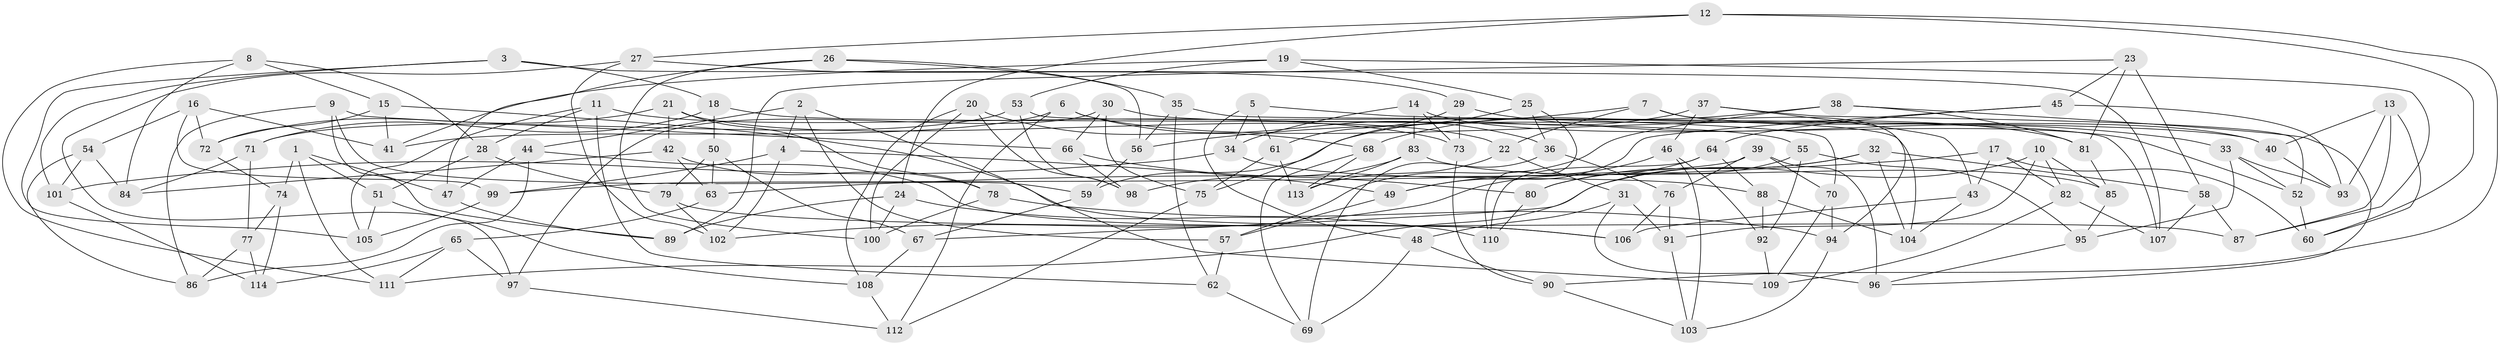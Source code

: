 // coarse degree distribution, {6: 0.6, 4: 0.34285714285714286, 5: 0.02857142857142857, 3: 0.02857142857142857}
// Generated by graph-tools (version 1.1) at 2025/42/03/06/25 10:42:22]
// undirected, 114 vertices, 228 edges
graph export_dot {
graph [start="1"]
  node [color=gray90,style=filled];
  1;
  2;
  3;
  4;
  5;
  6;
  7;
  8;
  9;
  10;
  11;
  12;
  13;
  14;
  15;
  16;
  17;
  18;
  19;
  20;
  21;
  22;
  23;
  24;
  25;
  26;
  27;
  28;
  29;
  30;
  31;
  32;
  33;
  34;
  35;
  36;
  37;
  38;
  39;
  40;
  41;
  42;
  43;
  44;
  45;
  46;
  47;
  48;
  49;
  50;
  51;
  52;
  53;
  54;
  55;
  56;
  57;
  58;
  59;
  60;
  61;
  62;
  63;
  64;
  65;
  66;
  67;
  68;
  69;
  70;
  71;
  72;
  73;
  74;
  75;
  76;
  77;
  78;
  79;
  80;
  81;
  82;
  83;
  84;
  85;
  86;
  87;
  88;
  89;
  90;
  91;
  92;
  93;
  94;
  95;
  96;
  97;
  98;
  99;
  100;
  101;
  102;
  103;
  104;
  105;
  106;
  107;
  108;
  109;
  110;
  111;
  112;
  113;
  114;
  1 -- 74;
  1 -- 51;
  1 -- 47;
  1 -- 111;
  2 -- 57;
  2 -- 44;
  2 -- 4;
  2 -- 109;
  3 -- 18;
  3 -- 105;
  3 -- 107;
  3 -- 101;
  4 -- 99;
  4 -- 49;
  4 -- 102;
  5 -- 48;
  5 -- 34;
  5 -- 61;
  5 -- 70;
  6 -- 36;
  6 -- 112;
  6 -- 41;
  6 -- 81;
  7 -- 40;
  7 -- 56;
  7 -- 22;
  7 -- 94;
  8 -- 111;
  8 -- 84;
  8 -- 28;
  8 -- 15;
  9 -- 86;
  9 -- 66;
  9 -- 59;
  9 -- 89;
  10 -- 67;
  10 -- 82;
  10 -- 91;
  10 -- 85;
  11 -- 62;
  11 -- 73;
  11 -- 28;
  11 -- 105;
  12 -- 60;
  12 -- 24;
  12 -- 27;
  12 -- 90;
  13 -- 60;
  13 -- 93;
  13 -- 40;
  13 -- 87;
  14 -- 52;
  14 -- 73;
  14 -- 34;
  14 -- 83;
  15 -- 41;
  15 -- 106;
  15 -- 72;
  16 -- 72;
  16 -- 54;
  16 -- 41;
  16 -- 99;
  17 -- 82;
  17 -- 43;
  17 -- 63;
  17 -- 60;
  18 -- 71;
  18 -- 50;
  18 -- 55;
  19 -- 53;
  19 -- 41;
  19 -- 25;
  19 -- 87;
  20 -- 108;
  20 -- 98;
  20 -- 68;
  20 -- 100;
  21 -- 22;
  21 -- 42;
  21 -- 72;
  21 -- 78;
  22 -- 113;
  22 -- 31;
  23 -- 89;
  23 -- 81;
  23 -- 58;
  23 -- 45;
  24 -- 89;
  24 -- 110;
  24 -- 100;
  25 -- 75;
  25 -- 110;
  25 -- 36;
  26 -- 47;
  26 -- 35;
  26 -- 100;
  26 -- 56;
  27 -- 97;
  27 -- 102;
  27 -- 29;
  28 -- 79;
  28 -- 51;
  29 -- 73;
  29 -- 61;
  29 -- 33;
  30 -- 75;
  30 -- 40;
  30 -- 66;
  30 -- 97;
  31 -- 96;
  31 -- 91;
  31 -- 48;
  32 -- 58;
  32 -- 111;
  32 -- 80;
  32 -- 104;
  33 -- 95;
  33 -- 52;
  33 -- 93;
  34 -- 88;
  34 -- 101;
  35 -- 107;
  35 -- 56;
  35 -- 62;
  36 -- 69;
  36 -- 76;
  37 -- 59;
  37 -- 46;
  37 -- 52;
  37 -- 43;
  38 -- 57;
  38 -- 68;
  38 -- 81;
  38 -- 96;
  39 -- 76;
  39 -- 99;
  39 -- 96;
  39 -- 70;
  40 -- 93;
  42 -- 84;
  42 -- 63;
  42 -- 78;
  43 -- 106;
  43 -- 104;
  44 -- 106;
  44 -- 86;
  44 -- 47;
  45 -- 49;
  45 -- 93;
  45 -- 64;
  46 -- 92;
  46 -- 103;
  46 -- 49;
  47 -- 89;
  48 -- 69;
  48 -- 90;
  49 -- 57;
  50 -- 67;
  50 -- 63;
  50 -- 79;
  51 -- 108;
  51 -- 105;
  52 -- 60;
  53 -- 104;
  53 -- 71;
  53 -- 98;
  54 -- 86;
  54 -- 101;
  54 -- 84;
  55 -- 95;
  55 -- 80;
  55 -- 92;
  56 -- 59;
  57 -- 62;
  58 -- 107;
  58 -- 87;
  59 -- 67;
  61 -- 75;
  61 -- 113;
  62 -- 69;
  63 -- 65;
  64 -- 102;
  64 -- 88;
  64 -- 110;
  65 -- 97;
  65 -- 111;
  65 -- 114;
  66 -- 98;
  66 -- 80;
  67 -- 108;
  68 -- 69;
  68 -- 113;
  70 -- 109;
  70 -- 94;
  71 -- 84;
  71 -- 77;
  72 -- 74;
  73 -- 90;
  74 -- 114;
  74 -- 77;
  75 -- 112;
  76 -- 91;
  76 -- 106;
  77 -- 114;
  77 -- 86;
  78 -- 100;
  78 -- 94;
  79 -- 102;
  79 -- 87;
  80 -- 110;
  81 -- 85;
  82 -- 107;
  82 -- 109;
  83 -- 113;
  83 -- 85;
  83 -- 98;
  85 -- 95;
  88 -- 92;
  88 -- 104;
  90 -- 103;
  91 -- 103;
  92 -- 109;
  94 -- 103;
  95 -- 96;
  97 -- 112;
  99 -- 105;
  101 -- 114;
  108 -- 112;
}
